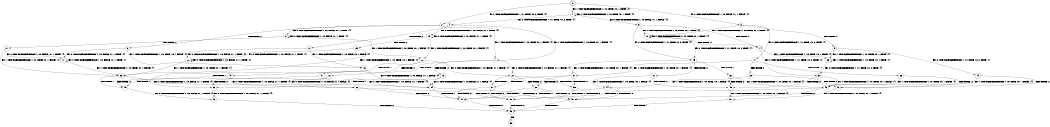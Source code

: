 digraph BCG {
size = "7, 10.5";
center = TRUE;
node [shape = circle];
0 [peripheries = 2];
0 -> 1 [label = "EX !1 !ATOMIC_EXCH_BRANCH (1, +0, TRUE, +0, 1, TRUE) !{}"];
0 -> 2 [label = "EX !2 !ATOMIC_EXCH_BRANCH (1, +1, TRUE, +0, 2, TRUE) !{}"];
0 -> 3 [label = "EX !0 !ATOMIC_EXCH_BRANCH (1, +0, FALSE, +1, 1, FALSE) !{}"];
1 -> 4 [label = "EX !2 !ATOMIC_EXCH_BRANCH (1, +1, TRUE, +0, 2, TRUE) !{}"];
1 -> 5 [label = "EX !0 !ATOMIC_EXCH_BRANCH (1, +0, FALSE, +1, 1, FALSE) !{}"];
1 -> 1 [label = "EX !1 !ATOMIC_EXCH_BRANCH (1, +0, TRUE, +0, 1, TRUE) !{}"];
2 -> 6 [label = "TERMINATE !2"];
2 -> 7 [label = "EX !1 !ATOMIC_EXCH_BRANCH (1, +0, TRUE, +0, 1, FALSE) !{}"];
2 -> 8 [label = "EX !0 !ATOMIC_EXCH_BRANCH (1, +0, FALSE, +1, 1, TRUE) !{}"];
3 -> 9 [label = "TERMINATE !0"];
3 -> 10 [label = "EX !1 !ATOMIC_EXCH_BRANCH (1, +0, TRUE, +0, 1, TRUE) !{}"];
3 -> 11 [label = "EX !2 !ATOMIC_EXCH_BRANCH (1, +1, TRUE, +0, 2, TRUE) !{}"];
4 -> 12 [label = "TERMINATE !2"];
4 -> 13 [label = "EX !0 !ATOMIC_EXCH_BRANCH (1, +0, FALSE, +1, 1, TRUE) !{}"];
4 -> 7 [label = "EX !1 !ATOMIC_EXCH_BRANCH (1, +0, TRUE, +0, 1, FALSE) !{}"];
5 -> 14 [label = "TERMINATE !0"];
5 -> 15 [label = "EX !2 !ATOMIC_EXCH_BRANCH (1, +1, TRUE, +0, 2, TRUE) !{}"];
5 -> 10 [label = "EX !1 !ATOMIC_EXCH_BRANCH (1, +0, TRUE, +0, 1, TRUE) !{}"];
6 -> 16 [label = "EX !1 !ATOMIC_EXCH_BRANCH (1, +0, TRUE, +0, 1, FALSE) !{}"];
6 -> 17 [label = "EX !0 !ATOMIC_EXCH_BRANCH (1, +0, FALSE, +1, 1, TRUE) !{}"];
7 -> 18 [label = "TERMINATE !1"];
7 -> 19 [label = "TERMINATE !2"];
7 -> 20 [label = "EX !0 !ATOMIC_EXCH_BRANCH (1, +0, FALSE, +1, 1, FALSE) !{}"];
8 -> 21 [label = "TERMINATE !2"];
8 -> 22 [label = "EX !1 !ATOMIC_EXCH_BRANCH (1, +0, TRUE, +0, 1, FALSE) !{}"];
8 -> 8 [label = "EX !0 !ATOMIC_EXCH_BRANCH (1, +0, FALSE, +1, 1, TRUE) !{}"];
9 -> 23 [label = "EX !1 !ATOMIC_EXCH_BRANCH (1, +0, TRUE, +0, 1, TRUE) !{}"];
9 -> 24 [label = "EX !2 !ATOMIC_EXCH_BRANCH (1, +1, TRUE, +0, 2, TRUE) !{}"];
10 -> 14 [label = "TERMINATE !0"];
10 -> 15 [label = "EX !2 !ATOMIC_EXCH_BRANCH (1, +1, TRUE, +0, 2, TRUE) !{}"];
10 -> 10 [label = "EX !1 !ATOMIC_EXCH_BRANCH (1, +0, TRUE, +0, 1, TRUE) !{}"];
11 -> 25 [label = "TERMINATE !2"];
11 -> 26 [label = "TERMINATE !0"];
11 -> 27 [label = "EX !1 !ATOMIC_EXCH_BRANCH (1, +0, TRUE, +0, 1, FALSE) !{}"];
12 -> 16 [label = "EX !1 !ATOMIC_EXCH_BRANCH (1, +0, TRUE, +0, 1, FALSE) !{}"];
12 -> 28 [label = "EX !0 !ATOMIC_EXCH_BRANCH (1, +0, FALSE, +1, 1, TRUE) !{}"];
13 -> 29 [label = "TERMINATE !2"];
13 -> 22 [label = "EX !1 !ATOMIC_EXCH_BRANCH (1, +0, TRUE, +0, 1, FALSE) !{}"];
13 -> 13 [label = "EX !0 !ATOMIC_EXCH_BRANCH (1, +0, FALSE, +1, 1, TRUE) !{}"];
14 -> 23 [label = "EX !1 !ATOMIC_EXCH_BRANCH (1, +0, TRUE, +0, 1, TRUE) !{}"];
14 -> 30 [label = "EX !2 !ATOMIC_EXCH_BRANCH (1, +1, TRUE, +0, 2, TRUE) !{}"];
15 -> 31 [label = "TERMINATE !2"];
15 -> 32 [label = "TERMINATE !0"];
15 -> 27 [label = "EX !1 !ATOMIC_EXCH_BRANCH (1, +0, TRUE, +0, 1, FALSE) !{}"];
16 -> 33 [label = "TERMINATE !1"];
16 -> 34 [label = "EX !0 !ATOMIC_EXCH_BRANCH (1, +0, FALSE, +1, 1, FALSE) !{}"];
17 -> 35 [label = "EX !1 !ATOMIC_EXCH_BRANCH (1, +0, TRUE, +0, 1, FALSE) !{}"];
17 -> 17 [label = "EX !0 !ATOMIC_EXCH_BRANCH (1, +0, FALSE, +1, 1, TRUE) !{}"];
18 -> 33 [label = "TERMINATE !2"];
18 -> 36 [label = "EX !0 !ATOMIC_EXCH_BRANCH (1, +0, FALSE, +1, 1, FALSE) !{}"];
19 -> 33 [label = "TERMINATE !1"];
19 -> 34 [label = "EX !0 !ATOMIC_EXCH_BRANCH (1, +0, FALSE, +1, 1, FALSE) !{}"];
20 -> 37 [label = "TERMINATE !1"];
20 -> 38 [label = "TERMINATE !2"];
20 -> 39 [label = "TERMINATE !0"];
21 -> 17 [label = "EX !0 !ATOMIC_EXCH_BRANCH (1, +0, FALSE, +1, 1, TRUE) !{}"];
21 -> 35 [label = "EX !1 !ATOMIC_EXCH_BRANCH (1, +0, TRUE, +0, 1, FALSE) !{}"];
22 -> 40 [label = "TERMINATE !1"];
22 -> 41 [label = "TERMINATE !2"];
22 -> 20 [label = "EX !0 !ATOMIC_EXCH_BRANCH (1, +0, FALSE, +1, 1, FALSE) !{}"];
23 -> 30 [label = "EX !2 !ATOMIC_EXCH_BRANCH (1, +1, TRUE, +0, 2, TRUE) !{}"];
23 -> 23 [label = "EX !1 !ATOMIC_EXCH_BRANCH (1, +0, TRUE, +0, 1, TRUE) !{}"];
24 -> 42 [label = "TERMINATE !2"];
24 -> 43 [label = "EX !1 !ATOMIC_EXCH_BRANCH (1, +0, TRUE, +0, 1, FALSE) !{}"];
25 -> 42 [label = "TERMINATE !0"];
25 -> 44 [label = "EX !1 !ATOMIC_EXCH_BRANCH (1, +0, TRUE, +0, 1, FALSE) !{}"];
26 -> 42 [label = "TERMINATE !2"];
26 -> 43 [label = "EX !1 !ATOMIC_EXCH_BRANCH (1, +0, TRUE, +0, 1, FALSE) !{}"];
27 -> 37 [label = "TERMINATE !1"];
27 -> 38 [label = "TERMINATE !2"];
27 -> 39 [label = "TERMINATE !0"];
28 -> 35 [label = "EX !1 !ATOMIC_EXCH_BRANCH (1, +0, TRUE, +0, 1, FALSE) !{}"];
28 -> 28 [label = "EX !0 !ATOMIC_EXCH_BRANCH (1, +0, FALSE, +1, 1, TRUE) !{}"];
29 -> 35 [label = "EX !1 !ATOMIC_EXCH_BRANCH (1, +0, TRUE, +0, 1, FALSE) !{}"];
29 -> 28 [label = "EX !0 !ATOMIC_EXCH_BRANCH (1, +0, FALSE, +1, 1, TRUE) !{}"];
30 -> 45 [label = "TERMINATE !2"];
30 -> 43 [label = "EX !1 !ATOMIC_EXCH_BRANCH (1, +0, TRUE, +0, 1, FALSE) !{}"];
31 -> 44 [label = "EX !1 !ATOMIC_EXCH_BRANCH (1, +0, TRUE, +0, 1, FALSE) !{}"];
31 -> 45 [label = "TERMINATE !0"];
32 -> 43 [label = "EX !1 !ATOMIC_EXCH_BRANCH (1, +0, TRUE, +0, 1, FALSE) !{}"];
32 -> 45 [label = "TERMINATE !2"];
33 -> 46 [label = "EX !0 !ATOMIC_EXCH_BRANCH (1, +0, FALSE, +1, 1, FALSE) !{}"];
34 -> 47 [label = "TERMINATE !1"];
34 -> 48 [label = "TERMINATE !0"];
35 -> 49 [label = "TERMINATE !1"];
35 -> 34 [label = "EX !0 !ATOMIC_EXCH_BRANCH (1, +0, FALSE, +1, 1, FALSE) !{}"];
36 -> 47 [label = "TERMINATE !2"];
36 -> 50 [label = "TERMINATE !0"];
37 -> 47 [label = "TERMINATE !2"];
37 -> 50 [label = "TERMINATE !0"];
38 -> 47 [label = "TERMINATE !1"];
38 -> 48 [label = "TERMINATE !0"];
39 -> 50 [label = "TERMINATE !1"];
39 -> 48 [label = "TERMINATE !2"];
40 -> 36 [label = "EX !0 !ATOMIC_EXCH_BRANCH (1, +0, FALSE, +1, 1, FALSE) !{}"];
40 -> 49 [label = "TERMINATE !2"];
41 -> 34 [label = "EX !0 !ATOMIC_EXCH_BRANCH (1, +0, FALSE, +1, 1, FALSE) !{}"];
41 -> 49 [label = "TERMINATE !1"];
42 -> 51 [label = "EX !1 !ATOMIC_EXCH_BRANCH (1, +0, TRUE, +0, 1, FALSE) !{}"];
43 -> 50 [label = "TERMINATE !1"];
43 -> 48 [label = "TERMINATE !2"];
44 -> 47 [label = "TERMINATE !1"];
44 -> 48 [label = "TERMINATE !0"];
45 -> 51 [label = "EX !1 !ATOMIC_EXCH_BRANCH (1, +0, TRUE, +0, 1, FALSE) !{}"];
46 -> 52 [label = "TERMINATE !0"];
47 -> 52 [label = "TERMINATE !0"];
48 -> 52 [label = "TERMINATE !1"];
49 -> 46 [label = "EX !0 !ATOMIC_EXCH_BRANCH (1, +0, FALSE, +1, 1, FALSE) !{}"];
50 -> 52 [label = "TERMINATE !2"];
51 -> 52 [label = "TERMINATE !1"];
52 -> 53 [label = "exit"];
}
